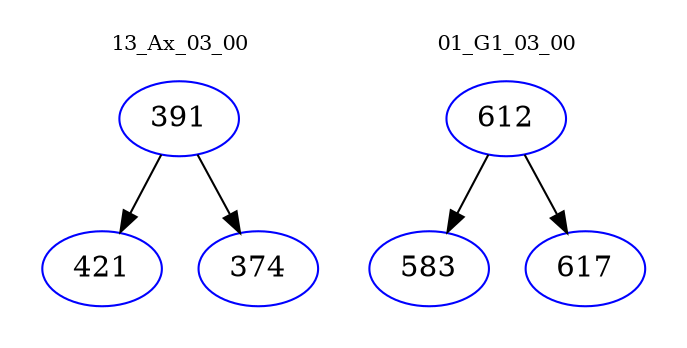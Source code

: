 digraph{
subgraph cluster_0 {
color = white
label = "13_Ax_03_00";
fontsize=10;
T0_391 [label="391", color="blue"]
T0_391 -> T0_421 [color="black"]
T0_421 [label="421", color="blue"]
T0_391 -> T0_374 [color="black"]
T0_374 [label="374", color="blue"]
}
subgraph cluster_1 {
color = white
label = "01_G1_03_00";
fontsize=10;
T1_612 [label="612", color="blue"]
T1_612 -> T1_583 [color="black"]
T1_583 [label="583", color="blue"]
T1_612 -> T1_617 [color="black"]
T1_617 [label="617", color="blue"]
}
}
